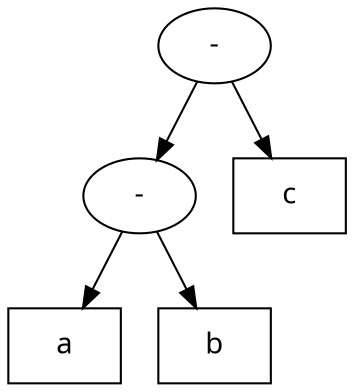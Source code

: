 digraph G {
	node [label="\N"];
	graph [bb="0,0,162,180"];
	{
		graph [bb=""];
		0 [label="-", fontname=Verdana, shape=ellipse, pos="99,162", width="0.75", height="0.5"];
		1 [label="-", fontname=Verdana, shape=ellipse, pos="63,90", width="0.75", height="0.5"];
		2 [label=c, fontname=Verdana, shape=box, pos="135,90", width="0.75", height="0.5"];
		3 [label=a, fontname=Verdana, shape=box, pos="27,18", width="0.75", height="0.5"];
		4 [label=b, fontname=Verdana, shape=box, pos="99,18", width="0.75", height="0.5"];
		0 -> 1 [pos="e,71.634,107.27 90.285,144.57 86.04,136.08 80.846,125.69 76.134,116.27"];
		0 -> 2 [pos="e,125.99,108.02 107.71,144.57 111.82,136.35 116.82,126.36 121.41,117.18"];
		1 -> 3 [pos="e,36.01,36.021 54.285,72.571 50.177,64.354 45.18,54.361 40.591,45.182"];
		1 -> 4 [pos="e,89.99,36.021 71.715,72.571 75.823,64.354 80.82,54.361 85.409,45.182"];
	}
}
